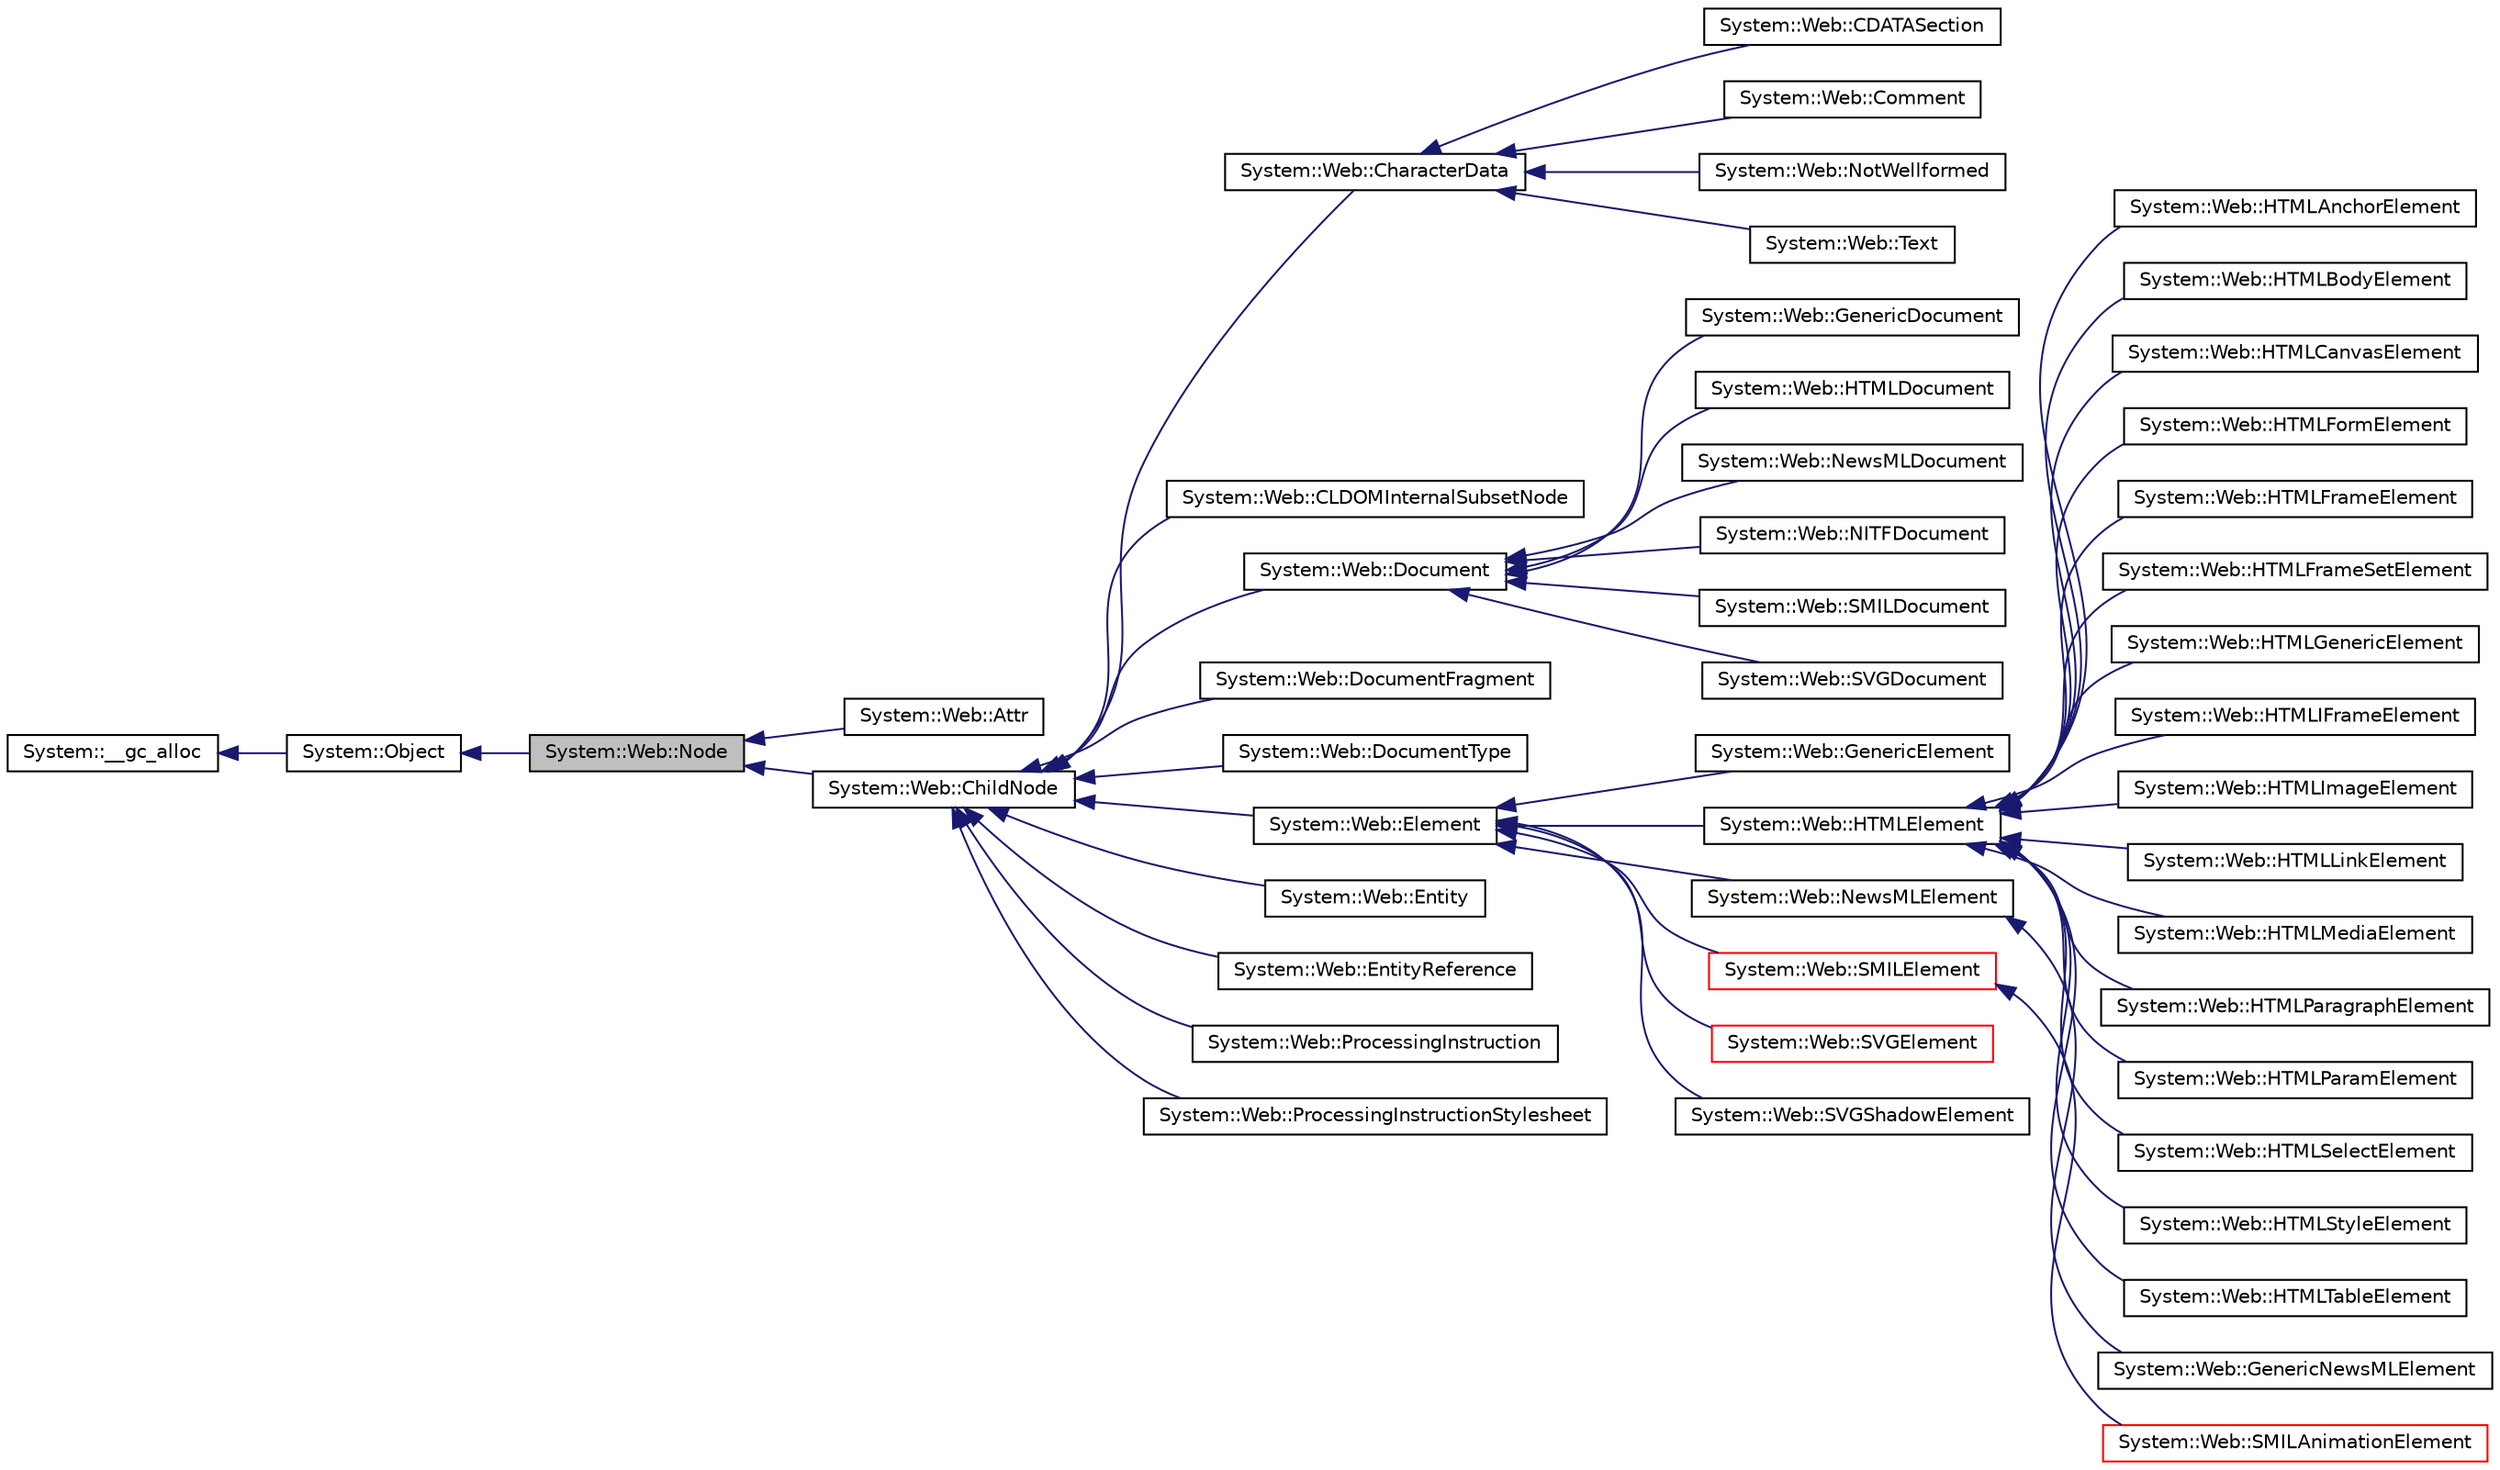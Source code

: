 digraph G
{
  edge [fontname="Helvetica",fontsize="10",labelfontname="Helvetica",labelfontsize="10"];
  node [fontname="Helvetica",fontsize="10",shape=record];
  rankdir="LR";
  Node1 [label="System::Web::Node",height=0.2,width=0.4,color="black", fillcolor="grey75", style="filled" fontcolor="black"];
  Node2 -> Node1 [dir="back",color="midnightblue",fontsize="10",style="solid",fontname="Helvetica"];
  Node2 [label="System::Object",height=0.2,width=0.4,color="black", fillcolor="white", style="filled",URL="$class_system_1_1_object.html"];
  Node3 -> Node2 [dir="back",color="midnightblue",fontsize="10",style="solid",fontname="Helvetica"];
  Node3 [label="System::__gc_alloc",height=0.2,width=0.4,color="black", fillcolor="white", style="filled",URL="$class_system_1_1____gc__alloc.html"];
  Node1 -> Node4 [dir="back",color="midnightblue",fontsize="10",style="solid",fontname="Helvetica"];
  Node4 [label="System::Web::Attr",height=0.2,width=0.4,color="black", fillcolor="white", style="filled",URL="$class_system_1_1_web_1_1_attr.html"];
  Node1 -> Node5 [dir="back",color="midnightblue",fontsize="10",style="solid",fontname="Helvetica"];
  Node5 [label="System::Web::ChildNode",height=0.2,width=0.4,color="black", fillcolor="white", style="filled",URL="$class_system_1_1_web_1_1_child_node.html"];
  Node5 -> Node6 [dir="back",color="midnightblue",fontsize="10",style="solid",fontname="Helvetica"];
  Node6 [label="System::Web::CharacterData",height=0.2,width=0.4,color="black", fillcolor="white", style="filled",URL="$class_system_1_1_web_1_1_character_data.html"];
  Node6 -> Node7 [dir="back",color="midnightblue",fontsize="10",style="solid",fontname="Helvetica"];
  Node7 [label="System::Web::CDATASection",height=0.2,width=0.4,color="black", fillcolor="white", style="filled",URL="$class_system_1_1_web_1_1_c_d_a_t_a_section.html"];
  Node6 -> Node8 [dir="back",color="midnightblue",fontsize="10",style="solid",fontname="Helvetica"];
  Node8 [label="System::Web::Comment",height=0.2,width=0.4,color="black", fillcolor="white", style="filled",URL="$class_system_1_1_web_1_1_comment.html"];
  Node6 -> Node9 [dir="back",color="midnightblue",fontsize="10",style="solid",fontname="Helvetica"];
  Node9 [label="System::Web::NotWellformed",height=0.2,width=0.4,color="black", fillcolor="white", style="filled",URL="$class_system_1_1_web_1_1_not_wellformed.html"];
  Node6 -> Node10 [dir="back",color="midnightblue",fontsize="10",style="solid",fontname="Helvetica"];
  Node10 [label="System::Web::Text",height=0.2,width=0.4,color="black", fillcolor="white", style="filled",URL="$class_system_1_1_web_1_1_text.html"];
  Node5 -> Node11 [dir="back",color="midnightblue",fontsize="10",style="solid",fontname="Helvetica"];
  Node11 [label="System::Web::CLDOMInternalSubsetNode",height=0.2,width=0.4,color="black", fillcolor="white", style="filled",URL="$class_system_1_1_web_1_1_c_l_d_o_m_internal_subset_node.html"];
  Node5 -> Node12 [dir="back",color="midnightblue",fontsize="10",style="solid",fontname="Helvetica"];
  Node12 [label="System::Web::Document",height=0.2,width=0.4,color="black", fillcolor="white", style="filled",URL="$class_system_1_1_web_1_1_document.html"];
  Node12 -> Node13 [dir="back",color="midnightblue",fontsize="10",style="solid",fontname="Helvetica"];
  Node13 [label="System::Web::GenericDocument",height=0.2,width=0.4,color="black", fillcolor="white", style="filled",URL="$class_system_1_1_web_1_1_generic_document.html"];
  Node12 -> Node14 [dir="back",color="midnightblue",fontsize="10",style="solid",fontname="Helvetica"];
  Node14 [label="System::Web::HTMLDocument",height=0.2,width=0.4,color="black", fillcolor="white", style="filled",URL="$class_system_1_1_web_1_1_h_t_m_l_document.html"];
  Node12 -> Node15 [dir="back",color="midnightblue",fontsize="10",style="solid",fontname="Helvetica"];
  Node15 [label="System::Web::NewsMLDocument",height=0.2,width=0.4,color="black", fillcolor="white", style="filled",URL="$class_system_1_1_web_1_1_news_m_l_document.html"];
  Node12 -> Node16 [dir="back",color="midnightblue",fontsize="10",style="solid",fontname="Helvetica"];
  Node16 [label="System::Web::NITFDocument",height=0.2,width=0.4,color="black", fillcolor="white", style="filled",URL="$class_system_1_1_web_1_1_n_i_t_f_document.html"];
  Node12 -> Node17 [dir="back",color="midnightblue",fontsize="10",style="solid",fontname="Helvetica"];
  Node17 [label="System::Web::SMILDocument",height=0.2,width=0.4,color="black", fillcolor="white", style="filled",URL="$class_system_1_1_web_1_1_s_m_i_l_document.html"];
  Node12 -> Node18 [dir="back",color="midnightblue",fontsize="10",style="solid",fontname="Helvetica"];
  Node18 [label="System::Web::SVGDocument",height=0.2,width=0.4,color="black", fillcolor="white", style="filled",URL="$class_system_1_1_web_1_1_s_v_g_document.html"];
  Node5 -> Node19 [dir="back",color="midnightblue",fontsize="10",style="solid",fontname="Helvetica"];
  Node19 [label="System::Web::DocumentFragment",height=0.2,width=0.4,color="black", fillcolor="white", style="filled",URL="$class_system_1_1_web_1_1_document_fragment.html"];
  Node5 -> Node20 [dir="back",color="midnightblue",fontsize="10",style="solid",fontname="Helvetica"];
  Node20 [label="System::Web::DocumentType",height=0.2,width=0.4,color="black", fillcolor="white", style="filled",URL="$class_system_1_1_web_1_1_document_type.html"];
  Node5 -> Node21 [dir="back",color="midnightblue",fontsize="10",style="solid",fontname="Helvetica"];
  Node21 [label="System::Web::Element",height=0.2,width=0.4,color="black", fillcolor="white", style="filled",URL="$class_system_1_1_web_1_1_element.html"];
  Node21 -> Node22 [dir="back",color="midnightblue",fontsize="10",style="solid",fontname="Helvetica"];
  Node22 [label="System::Web::GenericElement",height=0.2,width=0.4,color="black", fillcolor="white", style="filled",URL="$class_system_1_1_web_1_1_generic_element.html"];
  Node21 -> Node23 [dir="back",color="midnightblue",fontsize="10",style="solid",fontname="Helvetica"];
  Node23 [label="System::Web::HTMLElement",height=0.2,width=0.4,color="black", fillcolor="white", style="filled",URL="$class_system_1_1_web_1_1_h_t_m_l_element.html"];
  Node23 -> Node24 [dir="back",color="midnightblue",fontsize="10",style="solid",fontname="Helvetica"];
  Node24 [label="System::Web::HTMLAnchorElement",height=0.2,width=0.4,color="black", fillcolor="white", style="filled",URL="$class_system_1_1_web_1_1_h_t_m_l_anchor_element.html"];
  Node23 -> Node25 [dir="back",color="midnightblue",fontsize="10",style="solid",fontname="Helvetica"];
  Node25 [label="System::Web::HTMLBodyElement",height=0.2,width=0.4,color="black", fillcolor="white", style="filled",URL="$class_system_1_1_web_1_1_h_t_m_l_body_element.html"];
  Node23 -> Node26 [dir="back",color="midnightblue",fontsize="10",style="solid",fontname="Helvetica"];
  Node26 [label="System::Web::HTMLCanvasElement",height=0.2,width=0.4,color="black", fillcolor="white", style="filled",URL="$class_system_1_1_web_1_1_h_t_m_l_canvas_element.html"];
  Node23 -> Node27 [dir="back",color="midnightblue",fontsize="10",style="solid",fontname="Helvetica"];
  Node27 [label="System::Web::HTMLFormElement",height=0.2,width=0.4,color="black", fillcolor="white", style="filled",URL="$class_system_1_1_web_1_1_h_t_m_l_form_element.html"];
  Node23 -> Node28 [dir="back",color="midnightblue",fontsize="10",style="solid",fontname="Helvetica"];
  Node28 [label="System::Web::HTMLFrameElement",height=0.2,width=0.4,color="black", fillcolor="white", style="filled",URL="$class_system_1_1_web_1_1_h_t_m_l_frame_element.html"];
  Node23 -> Node29 [dir="back",color="midnightblue",fontsize="10",style="solid",fontname="Helvetica"];
  Node29 [label="System::Web::HTMLFrameSetElement",height=0.2,width=0.4,color="black", fillcolor="white", style="filled",URL="$class_system_1_1_web_1_1_h_t_m_l_frame_set_element.html"];
  Node23 -> Node30 [dir="back",color="midnightblue",fontsize="10",style="solid",fontname="Helvetica"];
  Node30 [label="System::Web::HTMLGenericElement",height=0.2,width=0.4,color="black", fillcolor="white", style="filled",URL="$class_system_1_1_web_1_1_h_t_m_l_generic_element.html"];
  Node23 -> Node31 [dir="back",color="midnightblue",fontsize="10",style="solid",fontname="Helvetica"];
  Node31 [label="System::Web::HTMLIFrameElement",height=0.2,width=0.4,color="black", fillcolor="white", style="filled",URL="$class_system_1_1_web_1_1_h_t_m_l_i_frame_element.html"];
  Node23 -> Node32 [dir="back",color="midnightblue",fontsize="10",style="solid",fontname="Helvetica"];
  Node32 [label="System::Web::HTMLImageElement",height=0.2,width=0.4,color="black", fillcolor="white", style="filled",URL="$class_system_1_1_web_1_1_h_t_m_l_image_element.html"];
  Node23 -> Node33 [dir="back",color="midnightblue",fontsize="10",style="solid",fontname="Helvetica"];
  Node33 [label="System::Web::HTMLLinkElement",height=0.2,width=0.4,color="black", fillcolor="white", style="filled",URL="$class_system_1_1_web_1_1_h_t_m_l_link_element.html"];
  Node23 -> Node34 [dir="back",color="midnightblue",fontsize="10",style="solid",fontname="Helvetica"];
  Node34 [label="System::Web::HTMLMediaElement",height=0.2,width=0.4,color="black", fillcolor="white", style="filled",URL="$class_system_1_1_web_1_1_h_t_m_l_media_element.html"];
  Node23 -> Node35 [dir="back",color="midnightblue",fontsize="10",style="solid",fontname="Helvetica"];
  Node35 [label="System::Web::HTMLParagraphElement",height=0.2,width=0.4,color="black", fillcolor="white", style="filled",URL="$class_system_1_1_web_1_1_h_t_m_l_paragraph_element.html"];
  Node23 -> Node36 [dir="back",color="midnightblue",fontsize="10",style="solid",fontname="Helvetica"];
  Node36 [label="System::Web::HTMLParamElement",height=0.2,width=0.4,color="black", fillcolor="white", style="filled",URL="$class_system_1_1_web_1_1_h_t_m_l_param_element.html"];
  Node23 -> Node37 [dir="back",color="midnightblue",fontsize="10",style="solid",fontname="Helvetica"];
  Node37 [label="System::Web::HTMLSelectElement",height=0.2,width=0.4,color="black", fillcolor="white", style="filled",URL="$class_system_1_1_web_1_1_h_t_m_l_select_element.html"];
  Node23 -> Node38 [dir="back",color="midnightblue",fontsize="10",style="solid",fontname="Helvetica"];
  Node38 [label="System::Web::HTMLStyleElement",height=0.2,width=0.4,color="black", fillcolor="white", style="filled",URL="$class_system_1_1_web_1_1_h_t_m_l_style_element.html"];
  Node23 -> Node39 [dir="back",color="midnightblue",fontsize="10",style="solid",fontname="Helvetica"];
  Node39 [label="System::Web::HTMLTableElement",height=0.2,width=0.4,color="black", fillcolor="white", style="filled",URL="$class_system_1_1_web_1_1_h_t_m_l_table_element.html"];
  Node21 -> Node40 [dir="back",color="midnightblue",fontsize="10",style="solid",fontname="Helvetica"];
  Node40 [label="System::Web::NewsMLElement",height=0.2,width=0.4,color="black", fillcolor="white", style="filled",URL="$class_system_1_1_web_1_1_news_m_l_element.html"];
  Node40 -> Node41 [dir="back",color="midnightblue",fontsize="10",style="solid",fontname="Helvetica"];
  Node41 [label="System::Web::GenericNewsMLElement",height=0.2,width=0.4,color="black", fillcolor="white", style="filled",URL="$class_system_1_1_web_1_1_generic_news_m_l_element.html"];
  Node21 -> Node42 [dir="back",color="midnightblue",fontsize="10",style="solid",fontname="Helvetica"];
  Node42 [label="System::Web::SMILElement",height=0.2,width=0.4,color="red", fillcolor="white", style="filled",URL="$class_system_1_1_web_1_1_s_m_i_l_element.html"];
  Node42 -> Node43 [dir="back",color="midnightblue",fontsize="10",style="solid",fontname="Helvetica"];
  Node43 [label="System::Web::SMILAnimationElement",height=0.2,width=0.4,color="red", fillcolor="white", style="filled",URL="$class_system_1_1_web_1_1_s_m_i_l_animation_element.html"];
  Node21 -> Node44 [dir="back",color="midnightblue",fontsize="10",style="solid",fontname="Helvetica"];
  Node44 [label="System::Web::SVGElement",height=0.2,width=0.4,color="red", fillcolor="white", style="filled",URL="$class_system_1_1_web_1_1_s_v_g_element.html"];
  Node21 -> Node45 [dir="back",color="midnightblue",fontsize="10",style="solid",fontname="Helvetica"];
  Node45 [label="System::Web::SVGShadowElement",height=0.2,width=0.4,color="black", fillcolor="white", style="filled",URL="$class_system_1_1_web_1_1_s_v_g_shadow_element.html"];
  Node5 -> Node46 [dir="back",color="midnightblue",fontsize="10",style="solid",fontname="Helvetica"];
  Node46 [label="System::Web::Entity",height=0.2,width=0.4,color="black", fillcolor="white", style="filled",URL="$class_system_1_1_web_1_1_entity.html"];
  Node5 -> Node47 [dir="back",color="midnightblue",fontsize="10",style="solid",fontname="Helvetica"];
  Node47 [label="System::Web::EntityReference",height=0.2,width=0.4,color="black", fillcolor="white", style="filled",URL="$class_system_1_1_web_1_1_entity_reference.html"];
  Node5 -> Node48 [dir="back",color="midnightblue",fontsize="10",style="solid",fontname="Helvetica"];
  Node48 [label="System::Web::ProcessingInstruction",height=0.2,width=0.4,color="black", fillcolor="white", style="filled",URL="$class_system_1_1_web_1_1_processing_instruction.html"];
  Node5 -> Node49 [dir="back",color="midnightblue",fontsize="10",style="solid",fontname="Helvetica"];
  Node49 [label="System::Web::ProcessingInstructionStylesheet",height=0.2,width=0.4,color="black", fillcolor="white", style="filled",URL="$class_system_1_1_web_1_1_processing_instruction_stylesheet.html"];
}
